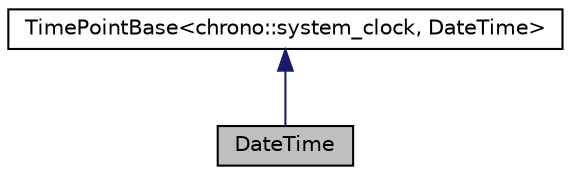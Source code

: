 digraph "DateTime"
{
  edge [fontname="Helvetica",fontsize="10",labelfontname="Helvetica",labelfontsize="10"];
  node [fontname="Helvetica",fontsize="10",shape=record];
  Node2 [label="DateTime",height=0.2,width=0.4,color="black", fillcolor="grey75", style="filled", fontcolor="black"];
  Node3 [label="TimePointBase\<chrono::system_clock, DateTime\>",height=0.2,width=0.4,color="black", fillcolor="white", style="filled",URL="$classaworx_1_1lib_1_1time_1_1TimePointBase.html"];
  Node3 -> Node2 [dir="back",color="midnightblue",fontsize="10",style="solid",fontname="Helvetica"];
}

